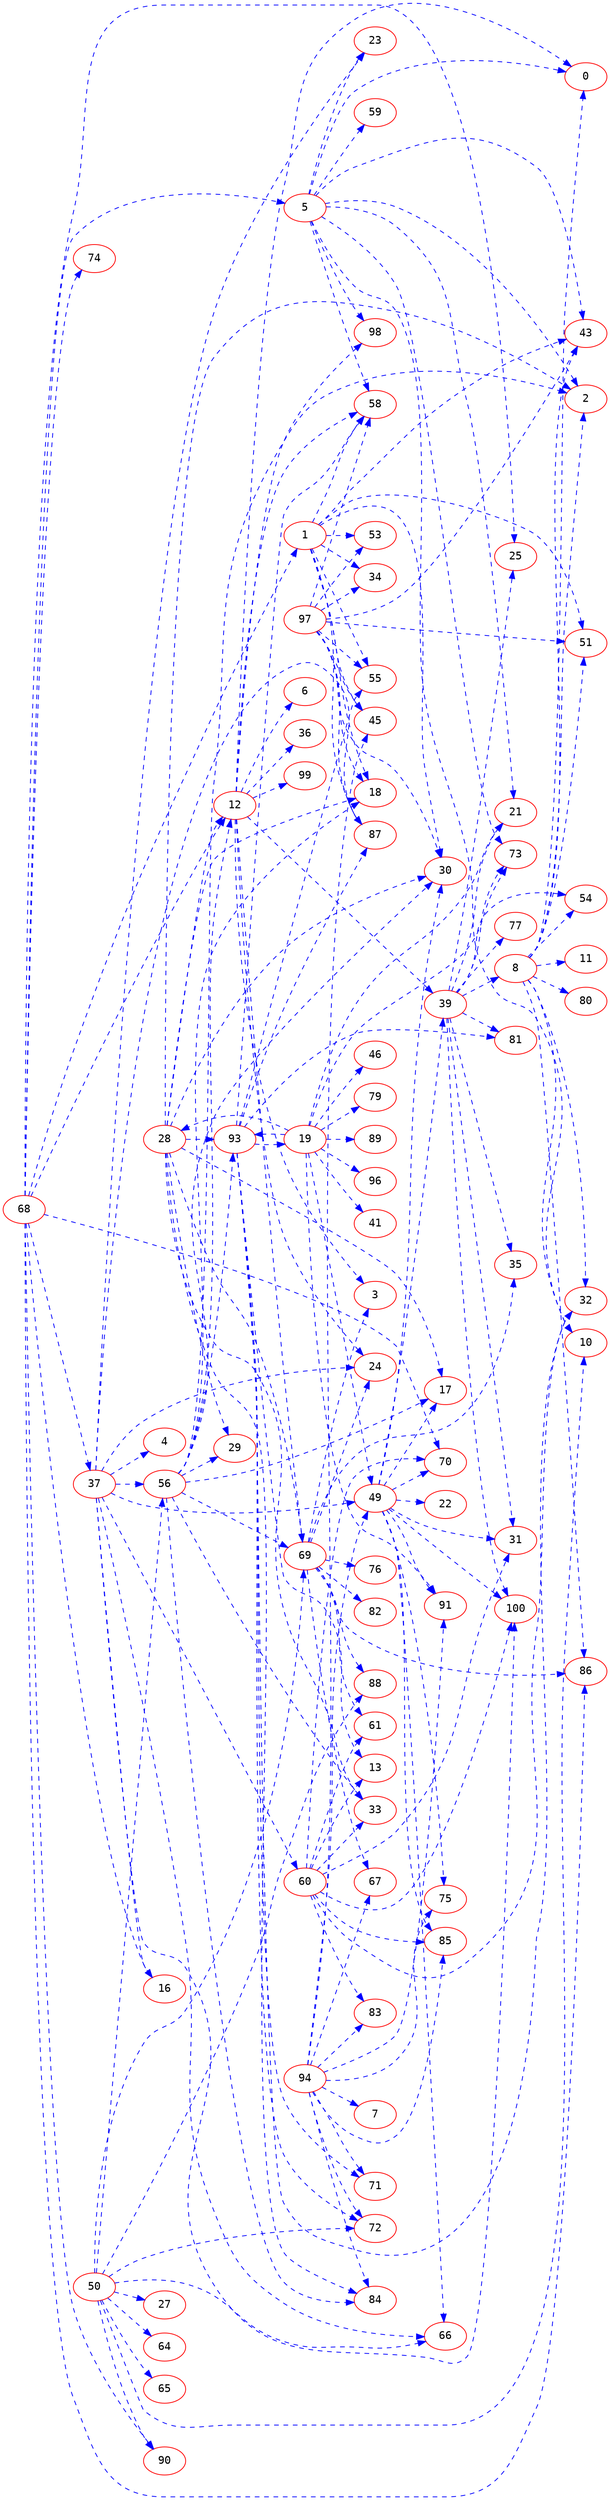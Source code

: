 digraph dumpedGraph {
		node[color=Red,fontname=Courier]
		edge[color=Blue,style=dashed]
		rankdir=LR; //Rank Direction Left to Right
		/*Total Nodes : 24 */
"1"->{"18" "30" "34" "43" "45" "51" "53" "55" "58" "87"}
"2"->{}
"3"->{}
"5"->{"0" "2" "10" "21" "23" "43" "58" "59" "73" "98"}
"8"->{"0" "2" "10" "11" "32" "43" "51" "54" "80" "86"}
"12"->{"0" "3" "6" "24" "36" "39" "58" "69" "98" "99"}
"19"->{"21" "28" "41" "46" "49" "73" "79" "89" "91" "93" "96"}
"28"->{"2" "12" "17" "18" "29" "30" "33" "69" "84" "93"}
"37"->{"4" "16" "23" "24" "49" "56" "60" "66" "87" "100"}
"39"->{"8" "21" "25" "31" "35" "54" "73" "77" "81" "100"}
"49"->{"17" "22" "30" "31" "39" "66" "70" "75" "85" "91" "100"}
"50"->{"10" "27" "56" "64" "65" "66" "69" "72" "88" "90"}
"56"->{"2" "12" "17" "18" "29" "30" "33" "69" "84" "93"}
"60"->{"13" "31" "32" "33" "61" "70" "83" "85" "100"}
"68"->{"1" "5" "12" "16" "25" "37" "70" "74" "86" "90"}
"69"->{"3" "24" "35" "61" "67" "76" "82" "86" "88"}
"81"->{}
"83"->{}
"84"->{}
"87"->{}
"93"->{"13" "19" "32" "55" "58" "71" "72" "81" "87"}
"94"->{"7" "45" "49" "67" "71" "72" "75" "83" "84" "85" "91"}
"97"->{"18" "30" "34" "43" "45" "51" "53" "55" "58" "87"}
"100"->{}
}